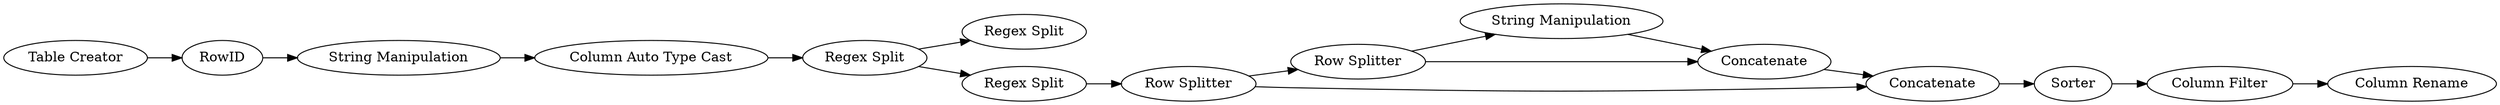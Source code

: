 digraph {
	49 -> 50
	41 -> 42
	46 -> 49
	43 -> 44
	40 -> 44
	41 -> 43
	44 -> 46
	48 -> 36
	36 -> 38
	45 -> 47
	42 -> 43
	39 -> 40
	47 -> 48
	37 -> 45
	36 -> 39
	40 -> 41
	48 [label="Column Auto Type Cast"]
	43 [label=Concatenate]
	50 [label="Column Rename"]
	44 [label=Concatenate]
	42 [label="String Manipulation"]
	49 [label="Column Filter"]
	41 [label="Row Splitter"]
	36 [label="Regex Split"]
	45 [label=RowID]
	46 [label=Sorter]
	47 [label="String Manipulation"]
	40 [label="Row Splitter"]
	39 [label="Regex Split"]
	38 [label="Regex Split"]
	37 [label="Table Creator"]
	rankdir=LR
}
